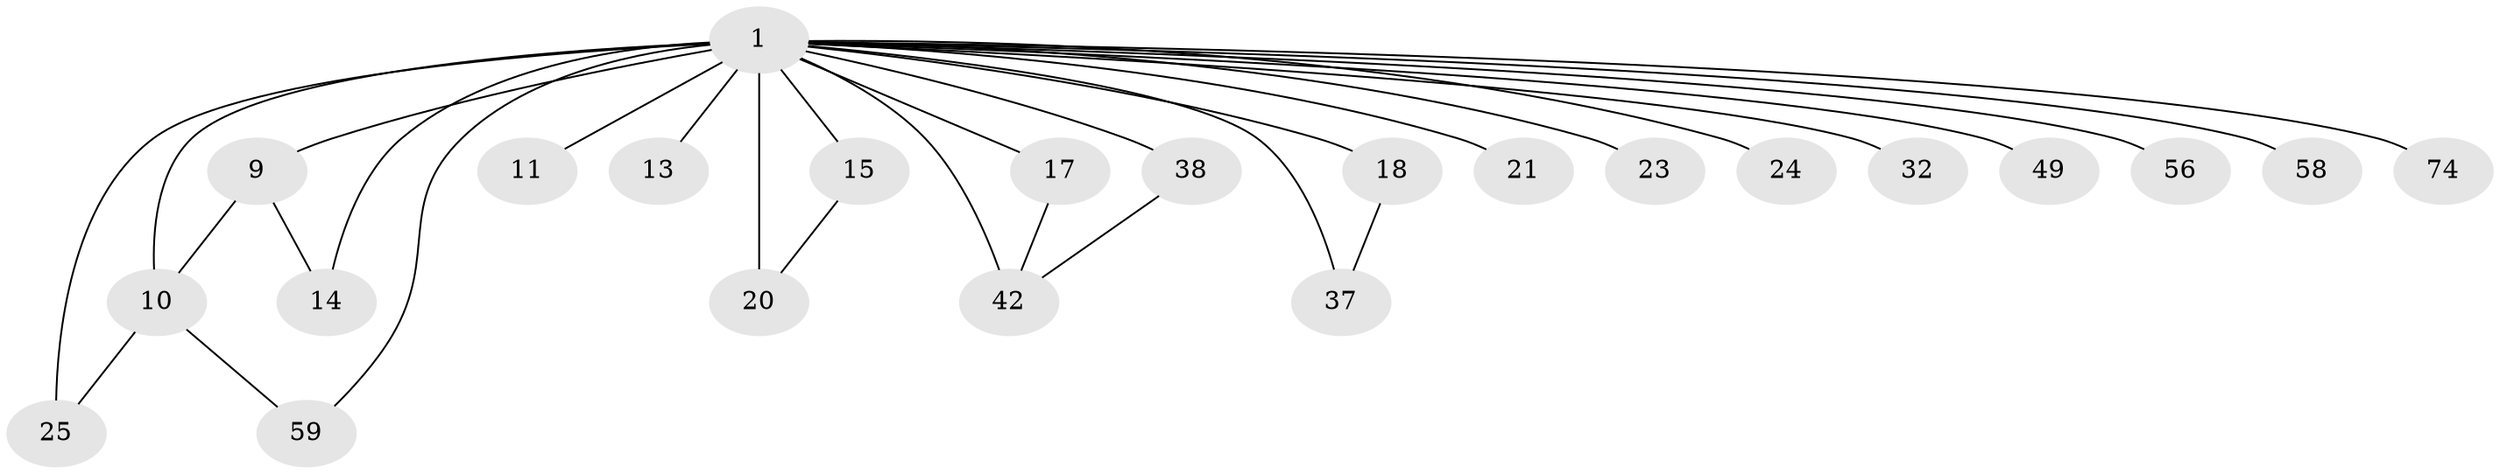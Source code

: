 // original degree distribution, {16: 0.01282051282051282, 22: 0.038461538461538464, 18: 0.01282051282051282, 24: 0.01282051282051282, 21: 0.01282051282051282, 13: 0.02564102564102564, 12: 0.01282051282051282, 3: 0.19230769230769232, 6: 0.02564102564102564, 2: 0.5512820512820513, 4: 0.07692307692307693, 5: 0.01282051282051282, 7: 0.01282051282051282}
// Generated by graph-tools (version 1.1) at 2025/17/03/04/25 18:17:32]
// undirected, 23 vertices, 30 edges
graph export_dot {
graph [start="1"]
  node [color=gray90,style=filled];
  1 [super="+5+19+7+44+2"];
  9;
  10 [super="+36"];
  11;
  13;
  14;
  15;
  17 [super="+40"];
  18;
  20 [super="+67+34"];
  21;
  23;
  24;
  25 [super="+61"];
  32;
  37;
  38 [super="+43"];
  42 [super="+50+52"];
  49;
  56;
  58 [super="+68+78"];
  59;
  74;
  1 -- 9 [weight=11];
  1 -- 10 [weight=9];
  1 -- 37;
  1 -- 42 [weight=2];
  1 -- 58 [weight=4];
  1 -- 13 [weight=2];
  1 -- 15 [weight=2];
  1 -- 20 [weight=3];
  1 -- 21 [weight=2];
  1 -- 24 [weight=2];
  1 -- 38 [weight=3];
  1 -- 17 [weight=4];
  1 -- 11 [weight=3];
  1 -- 74;
  1 -- 14 [weight=2];
  1 -- 18;
  1 -- 23 [weight=2];
  1 -- 25 [weight=3];
  1 -- 32 [weight=2];
  1 -- 49 [weight=2];
  1 -- 56 [weight=2];
  1 -- 59;
  9 -- 10;
  9 -- 14;
  10 -- 59;
  10 -- 25;
  15 -- 20;
  17 -- 42;
  18 -- 37;
  38 -- 42;
}
